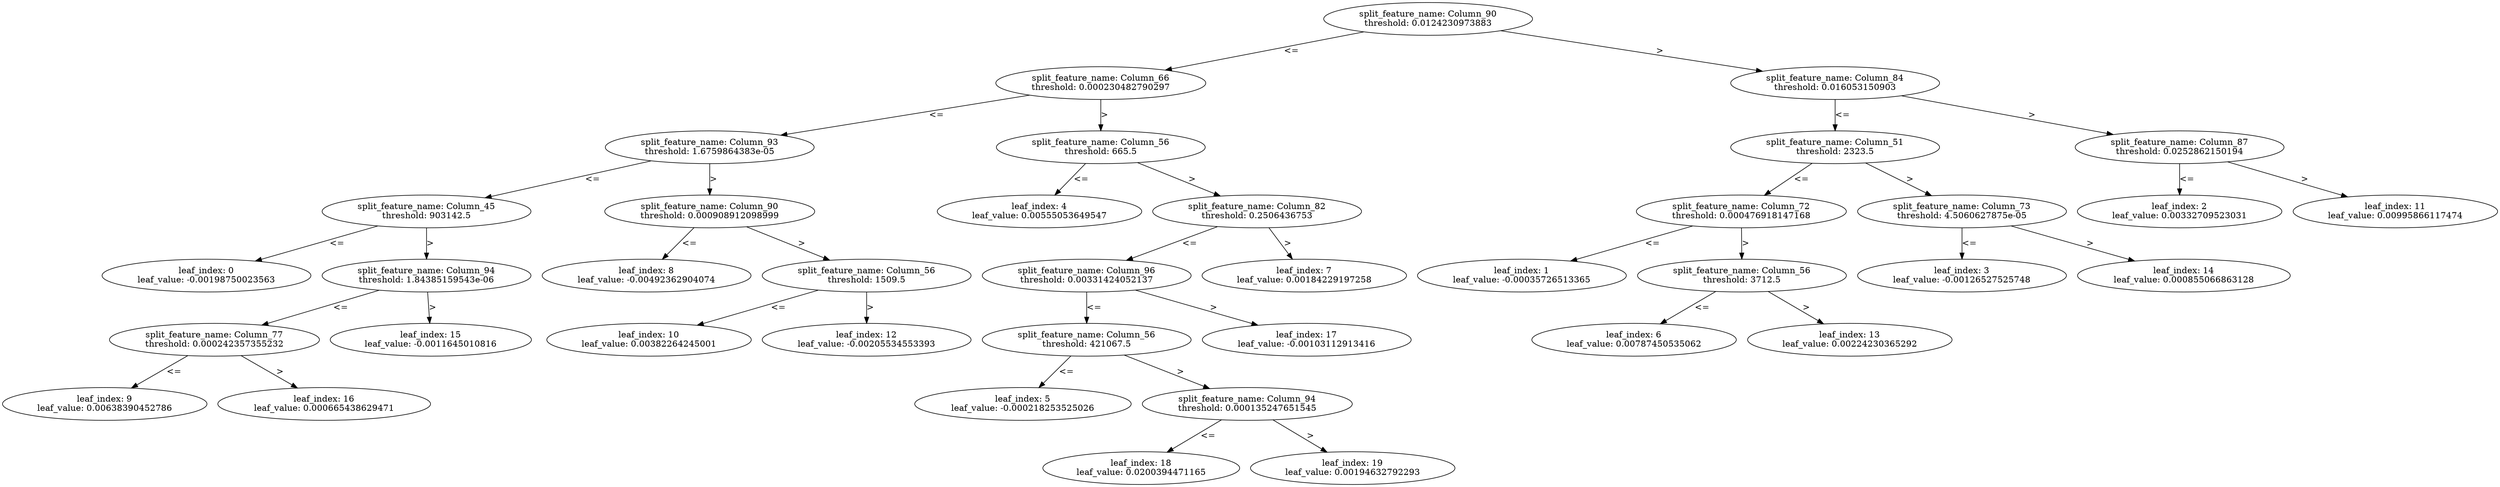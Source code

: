 digraph Tree67 {
	split0 [label="split_feature_name: Column_90\nthreshold: 0.0124230973883"]
	split3 [label="split_feature_name: Column_66\nthreshold: 0.000230482790297"]
	split7 [label="split_feature_name: Column_93\nthreshold: 1.6759864383e-05"]
	split8 [label="split_feature_name: Column_45\nthreshold: 903142.5"]
	leaf0 [label="leaf_index: 0\nleaf_value: -0.00198750023563"]
	split8 -> leaf0 [label="<="]
	split14 [label="split_feature_name: Column_94\nthreshold: 1.84385159543e-06"]
	split15 [label="split_feature_name: Column_77\nthreshold: 0.000242357355232"]
	leaf9 [label="leaf_index: 9\nleaf_value: 0.00638390452786"]
	split15 -> leaf9 [label="<="]
	leaf16 [label="leaf_index: 16\nleaf_value: 0.000665438629471"]
	split15 -> leaf16 [label=">"]
	split14 -> split15 [label="<="]
	leaf15 [label="leaf_index: 15\nleaf_value: -0.0011645010816"]
	split14 -> leaf15 [label=">"]
	split8 -> split14 [label=">"]
	split7 -> split8 [label="<="]
	split9 [label="split_feature_name: Column_90\nthreshold: 0.000908912098999"]
	leaf8 [label="leaf_index: 8\nleaf_value: -0.00492362904074"]
	split9 -> leaf8 [label="<="]
	split11 [label="split_feature_name: Column_56\nthreshold: 1509.5"]
	leaf10 [label="leaf_index: 10\nleaf_value: 0.00382264245001"]
	split11 -> leaf10 [label="<="]
	leaf12 [label="leaf_index: 12\nleaf_value: -0.00205534553393"]
	split11 -> leaf12 [label=">"]
	split9 -> split11 [label=">"]
	split7 -> split9 [label=">"]
	split3 -> split7 [label="<="]
	split4 [label="split_feature_name: Column_56\nthreshold: 665.5"]
	leaf4 [label="leaf_index: 4\nleaf_value: 0.00555053649547"]
	split4 -> leaf4 [label="<="]
	split6 [label="split_feature_name: Column_82\nthreshold: 0.2506436753"]
	split16 [label="split_feature_name: Column_96\nthreshold: 0.00331424052137"]
	split17 [label="split_feature_name: Column_56\nthreshold: 421067.5"]
	leaf5 [label="leaf_index: 5\nleaf_value: -0.000218253525026"]
	split17 -> leaf5 [label="<="]
	split18 [label="split_feature_name: Column_94\nthreshold: 0.000135247651545"]
	leaf18 [label="leaf_index: 18\nleaf_value: 0.0200394471165"]
	split18 -> leaf18 [label="<="]
	leaf19 [label="leaf_index: 19\nleaf_value: 0.00194632792293"]
	split18 -> leaf19 [label=">"]
	split17 -> split18 [label=">"]
	split16 -> split17 [label="<="]
	leaf17 [label="leaf_index: 17\nleaf_value: -0.00103112913416"]
	split16 -> leaf17 [label=">"]
	split6 -> split16 [label="<="]
	leaf7 [label="leaf_index: 7\nleaf_value: 0.00184229197258"]
	split6 -> leaf7 [label=">"]
	split4 -> split6 [label=">"]
	split3 -> split4 [label=">"]
	split0 -> split3 [label="<="]
	split1 [label="split_feature_name: Column_84\nthreshold: 0.016053150903"]
	split2 [label="split_feature_name: Column_51\nthreshold: 2323.5"]
	split5 [label="split_feature_name: Column_72\nthreshold: 0.000476918147168"]
	leaf1 [label="leaf_index: 1\nleaf_value: -0.00035726513365"]
	split5 -> leaf1 [label="<="]
	split12 [label="split_feature_name: Column_56\nthreshold: 3712.5"]
	leaf6 [label="leaf_index: 6\nleaf_value: 0.00787450535062"]
	split12 -> leaf6 [label="<="]
	leaf13 [label="leaf_index: 13\nleaf_value: 0.00224230365292"]
	split12 -> leaf13 [label=">"]
	split5 -> split12 [label=">"]
	split2 -> split5 [label="<="]
	split13 [label="split_feature_name: Column_73\nthreshold: 4.5060627875e-05"]
	leaf3 [label="leaf_index: 3\nleaf_value: -0.00126527525748"]
	split13 -> leaf3 [label="<="]
	leaf14 [label="leaf_index: 14\nleaf_value: 0.000855066863128"]
	split13 -> leaf14 [label=">"]
	split2 -> split13 [label=">"]
	split1 -> split2 [label="<="]
	split10 [label="split_feature_name: Column_87\nthreshold: 0.0252862150194"]
	leaf2 [label="leaf_index: 2\nleaf_value: 0.00332709523031"]
	split10 -> leaf2 [label="<="]
	leaf11 [label="leaf_index: 11\nleaf_value: 0.00995866117474"]
	split10 -> leaf11 [label=">"]
	split1 -> split10 [label=">"]
	split0 -> split1 [label=">"]
}
